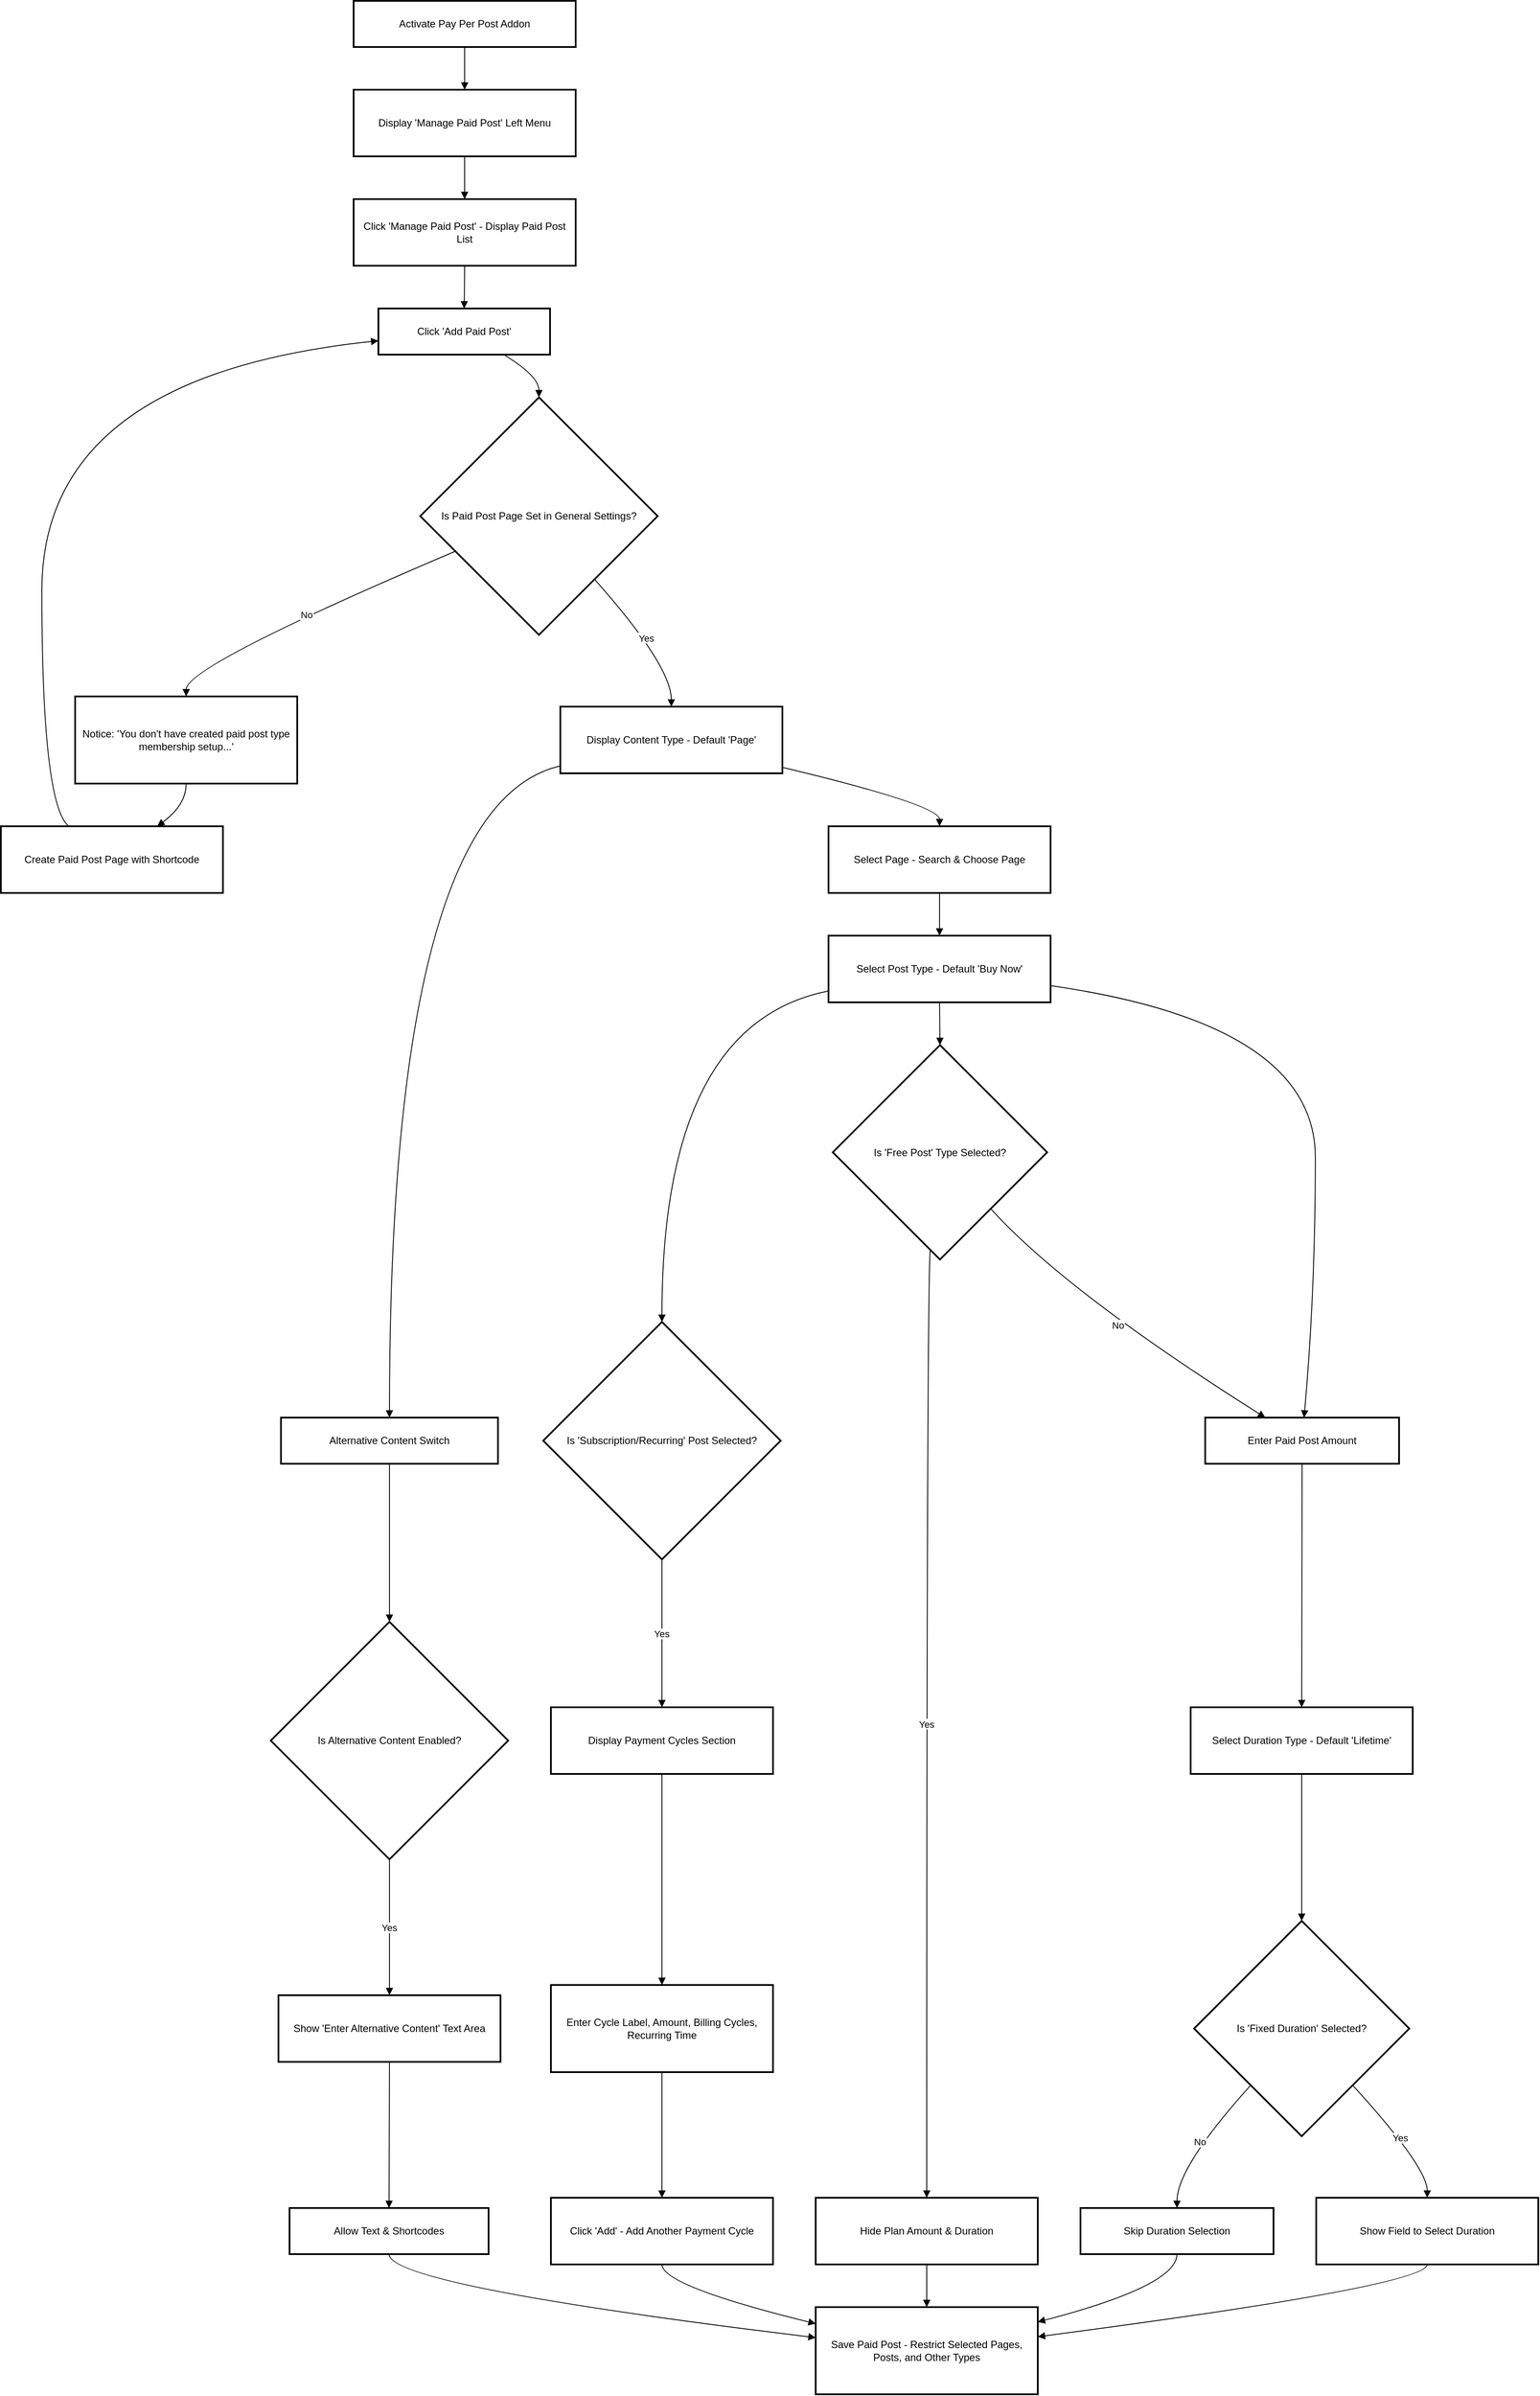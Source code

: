 <mxfile version="26.0.11">
  <diagram name="Page-1" id="3RvWhHDmWNsxrk2VX_Ex">
    <mxGraphModel dx="1050" dy="522" grid="1" gridSize="10" guides="1" tooltips="1" connect="1" arrows="1" fold="1" page="1" pageScale="1" pageWidth="850" pageHeight="1100" math="0" shadow="0">
      <root>
        <mxCell id="0" />
        <mxCell id="1" parent="0" />
        <mxCell id="VEXL8dhw8h9_8BypqZwF-1" value="Activate Pay Per Post Addon" style="whiteSpace=wrap;strokeWidth=2;" vertex="1" parent="1">
          <mxGeometry x="433" y="20" width="260" height="54" as="geometry" />
        </mxCell>
        <mxCell id="VEXL8dhw8h9_8BypqZwF-2" value="Display &#39;Manage Paid Post&#39; Left Menu" style="whiteSpace=wrap;strokeWidth=2;" vertex="1" parent="1">
          <mxGeometry x="433" y="124" width="260" height="78" as="geometry" />
        </mxCell>
        <mxCell id="VEXL8dhw8h9_8BypqZwF-3" value="Click &#39;Manage Paid Post&#39; - Display Paid Post List" style="whiteSpace=wrap;strokeWidth=2;" vertex="1" parent="1">
          <mxGeometry x="433" y="252" width="260" height="78" as="geometry" />
        </mxCell>
        <mxCell id="VEXL8dhw8h9_8BypqZwF-4" value="Click &#39;Add Paid Post&#39;" style="whiteSpace=wrap;strokeWidth=2;" vertex="1" parent="1">
          <mxGeometry x="462" y="380" width="201" height="54" as="geometry" />
        </mxCell>
        <mxCell id="VEXL8dhw8h9_8BypqZwF-5" value="Is Paid Post Page Set in General Settings?" style="rhombus;strokeWidth=2;whiteSpace=wrap;" vertex="1" parent="1">
          <mxGeometry x="511" y="484" width="278" height="278" as="geometry" />
        </mxCell>
        <mxCell id="VEXL8dhw8h9_8BypqZwF-6" value="Notice: &#39;You don&#39;t have created paid post type membership setup...&#39;" style="whiteSpace=wrap;strokeWidth=2;" vertex="1" parent="1">
          <mxGeometry x="107" y="834" width="260" height="102" as="geometry" />
        </mxCell>
        <mxCell id="VEXL8dhw8h9_8BypqZwF-7" value="Create Paid Post Page with Shortcode" style="whiteSpace=wrap;strokeWidth=2;" vertex="1" parent="1">
          <mxGeometry x="20" y="986" width="260" height="78" as="geometry" />
        </mxCell>
        <mxCell id="VEXL8dhw8h9_8BypqZwF-8" value="Display Content Type - Default &#39;Page&#39;" style="whiteSpace=wrap;strokeWidth=2;" vertex="1" parent="1">
          <mxGeometry x="675" y="846" width="260" height="78" as="geometry" />
        </mxCell>
        <mxCell id="VEXL8dhw8h9_8BypqZwF-9" value="Select Page - Search &amp; Choose Page" style="whiteSpace=wrap;strokeWidth=2;" vertex="1" parent="1">
          <mxGeometry x="989" y="986" width="260" height="78" as="geometry" />
        </mxCell>
        <mxCell id="VEXL8dhw8h9_8BypqZwF-10" value="Select Post Type - Default &#39;Buy Now&#39;" style="whiteSpace=wrap;strokeWidth=2;" vertex="1" parent="1">
          <mxGeometry x="989" y="1114" width="260" height="78" as="geometry" />
        </mxCell>
        <mxCell id="VEXL8dhw8h9_8BypqZwF-11" value="Enter Paid Post Amount" style="whiteSpace=wrap;strokeWidth=2;" vertex="1" parent="1">
          <mxGeometry x="1430" y="1678" width="227" height="54" as="geometry" />
        </mxCell>
        <mxCell id="VEXL8dhw8h9_8BypqZwF-12" value="Select Duration Type - Default &#39;Lifetime&#39;" style="whiteSpace=wrap;strokeWidth=2;" vertex="1" parent="1">
          <mxGeometry x="1413" y="2017" width="260" height="78" as="geometry" />
        </mxCell>
        <mxCell id="VEXL8dhw8h9_8BypqZwF-13" value="Is &#39;Fixed Duration&#39; Selected?" style="rhombus;strokeWidth=2;whiteSpace=wrap;" vertex="1" parent="1">
          <mxGeometry x="1417" y="2267" width="252" height="252" as="geometry" />
        </mxCell>
        <mxCell id="VEXL8dhw8h9_8BypqZwF-14" value="Show Field to Select Duration" style="whiteSpace=wrap;strokeWidth=2;" vertex="1" parent="1">
          <mxGeometry x="1560" y="2591" width="260" height="78" as="geometry" />
        </mxCell>
        <mxCell id="VEXL8dhw8h9_8BypqZwF-15" value="Skip Duration Selection" style="whiteSpace=wrap;strokeWidth=2;" vertex="1" parent="1">
          <mxGeometry x="1284" y="2603" width="226" height="54" as="geometry" />
        </mxCell>
        <mxCell id="VEXL8dhw8h9_8BypqZwF-16" value="Is &#39;Free Post&#39; Type Selected?" style="rhombus;strokeWidth=2;whiteSpace=wrap;" vertex="1" parent="1">
          <mxGeometry x="994" y="1242" width="251" height="251" as="geometry" />
        </mxCell>
        <mxCell id="VEXL8dhw8h9_8BypqZwF-17" value="Hide Plan Amount &amp; Duration" style="whiteSpace=wrap;strokeWidth=2;" vertex="1" parent="1">
          <mxGeometry x="974" y="2591" width="260" height="78" as="geometry" />
        </mxCell>
        <mxCell id="VEXL8dhw8h9_8BypqZwF-18" value="Is &#39;Subscription/Recurring&#39; Post Selected?" style="rhombus;strokeWidth=2;whiteSpace=wrap;" vertex="1" parent="1">
          <mxGeometry x="655" y="1566" width="278" height="278" as="geometry" />
        </mxCell>
        <mxCell id="VEXL8dhw8h9_8BypqZwF-19" value="Display Payment Cycles Section" style="whiteSpace=wrap;strokeWidth=2;" vertex="1" parent="1">
          <mxGeometry x="664" y="2017" width="260" height="78" as="geometry" />
        </mxCell>
        <mxCell id="VEXL8dhw8h9_8BypqZwF-20" value="Enter Cycle Label, Amount, Billing Cycles, Recurring Time" style="whiteSpace=wrap;strokeWidth=2;" vertex="1" parent="1">
          <mxGeometry x="664" y="2342" width="260" height="102" as="geometry" />
        </mxCell>
        <mxCell id="VEXL8dhw8h9_8BypqZwF-21" value="Click &#39;Add&#39; - Add Another Payment Cycle" style="whiteSpace=wrap;strokeWidth=2;" vertex="1" parent="1">
          <mxGeometry x="664" y="2591" width="260" height="78" as="geometry" />
        </mxCell>
        <mxCell id="VEXL8dhw8h9_8BypqZwF-22" value="Alternative Content Switch" style="whiteSpace=wrap;strokeWidth=2;" vertex="1" parent="1">
          <mxGeometry x="348" y="1678" width="254" height="54" as="geometry" />
        </mxCell>
        <mxCell id="VEXL8dhw8h9_8BypqZwF-23" value="Is Alternative Content Enabled?" style="rhombus;strokeWidth=2;whiteSpace=wrap;" vertex="1" parent="1">
          <mxGeometry x="336" y="1917" width="278" height="278" as="geometry" />
        </mxCell>
        <mxCell id="VEXL8dhw8h9_8BypqZwF-24" value="Show &#39;Enter Alternative Content&#39; Text Area" style="whiteSpace=wrap;strokeWidth=2;" vertex="1" parent="1">
          <mxGeometry x="345" y="2354" width="260" height="78" as="geometry" />
        </mxCell>
        <mxCell id="VEXL8dhw8h9_8BypqZwF-25" value="Allow Text &amp; Shortcodes" style="whiteSpace=wrap;strokeWidth=2;" vertex="1" parent="1">
          <mxGeometry x="358" y="2603" width="233" height="54" as="geometry" />
        </mxCell>
        <mxCell id="VEXL8dhw8h9_8BypqZwF-26" value="Save Paid Post - Restrict Selected Pages, Posts, and Other Types" style="whiteSpace=wrap;strokeWidth=2;" vertex="1" parent="1">
          <mxGeometry x="974" y="2719" width="260" height="102" as="geometry" />
        </mxCell>
        <mxCell id="VEXL8dhw8h9_8BypqZwF-27" value="" style="curved=1;startArrow=none;endArrow=block;exitX=0.5;exitY=1;entryX=0.5;entryY=0;rounded=0;" edge="1" parent="1" source="VEXL8dhw8h9_8BypqZwF-1" target="VEXL8dhw8h9_8BypqZwF-2">
          <mxGeometry relative="1" as="geometry">
            <Array as="points" />
          </mxGeometry>
        </mxCell>
        <mxCell id="VEXL8dhw8h9_8BypqZwF-28" value="" style="curved=1;startArrow=none;endArrow=block;exitX=0.5;exitY=1;entryX=0.5;entryY=0;rounded=0;" edge="1" parent="1" source="VEXL8dhw8h9_8BypqZwF-2" target="VEXL8dhw8h9_8BypqZwF-3">
          <mxGeometry relative="1" as="geometry">
            <Array as="points" />
          </mxGeometry>
        </mxCell>
        <mxCell id="VEXL8dhw8h9_8BypqZwF-29" value="" style="curved=1;startArrow=none;endArrow=block;exitX=0.5;exitY=1;entryX=0.5;entryY=0;rounded=0;" edge="1" parent="1" source="VEXL8dhw8h9_8BypqZwF-3" target="VEXL8dhw8h9_8BypqZwF-4">
          <mxGeometry relative="1" as="geometry">
            <Array as="points" />
          </mxGeometry>
        </mxCell>
        <mxCell id="VEXL8dhw8h9_8BypqZwF-30" value="" style="curved=1;startArrow=none;endArrow=block;exitX=0.73;exitY=1;entryX=0.5;entryY=0;rounded=0;" edge="1" parent="1" source="VEXL8dhw8h9_8BypqZwF-4" target="VEXL8dhw8h9_8BypqZwF-5">
          <mxGeometry relative="1" as="geometry">
            <Array as="points">
              <mxPoint x="650" y="459" />
            </Array>
          </mxGeometry>
        </mxCell>
        <mxCell id="VEXL8dhw8h9_8BypqZwF-31" value="No" style="curved=1;startArrow=none;endArrow=block;exitX=0;exitY=0.71;entryX=0.5;entryY=0;rounded=0;" edge="1" parent="1" source="VEXL8dhw8h9_8BypqZwF-5" target="VEXL8dhw8h9_8BypqZwF-6">
          <mxGeometry relative="1" as="geometry">
            <Array as="points">
              <mxPoint x="237" y="798" />
            </Array>
          </mxGeometry>
        </mxCell>
        <mxCell id="VEXL8dhw8h9_8BypqZwF-32" value="" style="curved=1;startArrow=none;endArrow=block;exitX=0.5;exitY=1;entryX=0.7;entryY=0.01;rounded=0;" edge="1" parent="1" source="VEXL8dhw8h9_8BypqZwF-6" target="VEXL8dhw8h9_8BypqZwF-7">
          <mxGeometry relative="1" as="geometry">
            <Array as="points">
              <mxPoint x="237" y="961" />
            </Array>
          </mxGeometry>
        </mxCell>
        <mxCell id="VEXL8dhw8h9_8BypqZwF-33" value="" style="curved=1;startArrow=none;endArrow=block;exitX=0.31;exitY=0.01;entryX=0;entryY=0.7;rounded=0;" edge="1" parent="1" source="VEXL8dhw8h9_8BypqZwF-7" target="VEXL8dhw8h9_8BypqZwF-4">
          <mxGeometry relative="1" as="geometry">
            <Array as="points">
              <mxPoint x="68" y="961" />
              <mxPoint x="68" y="459" />
            </Array>
          </mxGeometry>
        </mxCell>
        <mxCell id="VEXL8dhw8h9_8BypqZwF-34" value="Yes" style="curved=1;startArrow=none;endArrow=block;exitX=0.94;exitY=1;entryX=0.5;entryY=0.01;rounded=0;" edge="1" parent="1" source="VEXL8dhw8h9_8BypqZwF-5" target="VEXL8dhw8h9_8BypqZwF-8">
          <mxGeometry relative="1" as="geometry">
            <Array as="points">
              <mxPoint x="805" y="798" />
            </Array>
          </mxGeometry>
        </mxCell>
        <mxCell id="VEXL8dhw8h9_8BypqZwF-35" value="" style="curved=1;startArrow=none;endArrow=block;exitX=1;exitY=0.91;entryX=0.5;entryY=0.01;rounded=0;" edge="1" parent="1" source="VEXL8dhw8h9_8BypqZwF-8" target="VEXL8dhw8h9_8BypqZwF-9">
          <mxGeometry relative="1" as="geometry">
            <Array as="points">
              <mxPoint x="1119" y="961" />
            </Array>
          </mxGeometry>
        </mxCell>
        <mxCell id="VEXL8dhw8h9_8BypqZwF-36" value="" style="curved=1;startArrow=none;endArrow=block;exitX=0.5;exitY=1.01;entryX=0.5;entryY=0.01;rounded=0;" edge="1" parent="1" source="VEXL8dhw8h9_8BypqZwF-9" target="VEXL8dhw8h9_8BypqZwF-10">
          <mxGeometry relative="1" as="geometry">
            <Array as="points" />
          </mxGeometry>
        </mxCell>
        <mxCell id="VEXL8dhw8h9_8BypqZwF-37" value="" style="curved=1;startArrow=none;endArrow=block;exitX=1;exitY=0.75;entryX=0.51;entryY=0;rounded=0;" edge="1" parent="1" source="VEXL8dhw8h9_8BypqZwF-10" target="VEXL8dhw8h9_8BypqZwF-11">
          <mxGeometry relative="1" as="geometry">
            <Array as="points">
              <mxPoint x="1559" y="1217" />
              <mxPoint x="1559" y="1530" />
            </Array>
          </mxGeometry>
        </mxCell>
        <mxCell id="VEXL8dhw8h9_8BypqZwF-38" value="" style="curved=1;startArrow=none;endArrow=block;exitX=0.5;exitY=1;entryX=0.5;entryY=-0.01;rounded=0;" edge="1" parent="1" source="VEXL8dhw8h9_8BypqZwF-11" target="VEXL8dhw8h9_8BypqZwF-12">
          <mxGeometry relative="1" as="geometry">
            <Array as="points" />
          </mxGeometry>
        </mxCell>
        <mxCell id="VEXL8dhw8h9_8BypqZwF-39" value="" style="curved=1;startArrow=none;endArrow=block;exitX=0.5;exitY=0.99;entryX=0.5;entryY=0;rounded=0;" edge="1" parent="1" source="VEXL8dhw8h9_8BypqZwF-12" target="VEXL8dhw8h9_8BypqZwF-13">
          <mxGeometry relative="1" as="geometry">
            <Array as="points" />
          </mxGeometry>
        </mxCell>
        <mxCell id="VEXL8dhw8h9_8BypqZwF-40" value="Yes" style="curved=1;startArrow=none;endArrow=block;exitX=0.95;exitY=1;entryX=0.5;entryY=0.01;rounded=0;" edge="1" parent="1" source="VEXL8dhw8h9_8BypqZwF-13" target="VEXL8dhw8h9_8BypqZwF-14">
          <mxGeometry relative="1" as="geometry">
            <Array as="points">
              <mxPoint x="1690" y="2555" />
            </Array>
          </mxGeometry>
        </mxCell>
        <mxCell id="VEXL8dhw8h9_8BypqZwF-41" value="No" style="curved=1;startArrow=none;endArrow=block;exitX=0.05;exitY=1;entryX=0.5;entryY=0.01;rounded=0;" edge="1" parent="1" source="VEXL8dhw8h9_8BypqZwF-13" target="VEXL8dhw8h9_8BypqZwF-15">
          <mxGeometry relative="1" as="geometry">
            <Array as="points">
              <mxPoint x="1397" y="2555" />
            </Array>
          </mxGeometry>
        </mxCell>
        <mxCell id="VEXL8dhw8h9_8BypqZwF-42" value="" style="curved=1;startArrow=none;endArrow=block;exitX=0.5;exitY=1.01;entryX=0.5;entryY=0;rounded=0;" edge="1" parent="1" source="VEXL8dhw8h9_8BypqZwF-10" target="VEXL8dhw8h9_8BypqZwF-16">
          <mxGeometry relative="1" as="geometry">
            <Array as="points" />
          </mxGeometry>
        </mxCell>
        <mxCell id="VEXL8dhw8h9_8BypqZwF-43" value="Yes" style="curved=1;startArrow=none;endArrow=block;exitX=0.45;exitY=1;entryX=0.5;entryY=0.01;rounded=0;" edge="1" parent="1" source="VEXL8dhw8h9_8BypqZwF-16" target="VEXL8dhw8h9_8BypqZwF-17">
          <mxGeometry relative="1" as="geometry">
            <Array as="points">
              <mxPoint x="1104" y="1530" />
            </Array>
          </mxGeometry>
        </mxCell>
        <mxCell id="VEXL8dhw8h9_8BypqZwF-44" value="No" style="curved=1;startArrow=none;endArrow=block;exitX=0.95;exitY=1;entryX=0.31;entryY=0;rounded=0;" edge="1" parent="1" source="VEXL8dhw8h9_8BypqZwF-16" target="VEXL8dhw8h9_8BypqZwF-11">
          <mxGeometry relative="1" as="geometry">
            <Array as="points">
              <mxPoint x="1266" y="1530" />
            </Array>
          </mxGeometry>
        </mxCell>
        <mxCell id="VEXL8dhw8h9_8BypqZwF-45" value="" style="curved=1;startArrow=none;endArrow=block;exitX=0;exitY=0.83;entryX=0.5;entryY=0;rounded=0;" edge="1" parent="1" source="VEXL8dhw8h9_8BypqZwF-10" target="VEXL8dhw8h9_8BypqZwF-18">
          <mxGeometry relative="1" as="geometry">
            <Array as="points">
              <mxPoint x="794" y="1217" />
            </Array>
          </mxGeometry>
        </mxCell>
        <mxCell id="VEXL8dhw8h9_8BypqZwF-46" value="Yes" style="curved=1;startArrow=none;endArrow=block;exitX=0.5;exitY=1;entryX=0.5;entryY=-0.01;rounded=0;" edge="1" parent="1" source="VEXL8dhw8h9_8BypqZwF-18" target="VEXL8dhw8h9_8BypqZwF-19">
          <mxGeometry relative="1" as="geometry">
            <Array as="points" />
          </mxGeometry>
        </mxCell>
        <mxCell id="VEXL8dhw8h9_8BypqZwF-47" value="" style="curved=1;startArrow=none;endArrow=block;exitX=0.5;exitY=0.99;entryX=0.5;entryY=0;rounded=0;" edge="1" parent="1" source="VEXL8dhw8h9_8BypqZwF-19" target="VEXL8dhw8h9_8BypqZwF-20">
          <mxGeometry relative="1" as="geometry">
            <Array as="points" />
          </mxGeometry>
        </mxCell>
        <mxCell id="VEXL8dhw8h9_8BypqZwF-48" value="" style="curved=1;startArrow=none;endArrow=block;exitX=0.5;exitY=1;entryX=0.5;entryY=0.01;rounded=0;" edge="1" parent="1" source="VEXL8dhw8h9_8BypqZwF-20" target="VEXL8dhw8h9_8BypqZwF-21">
          <mxGeometry relative="1" as="geometry">
            <Array as="points" />
          </mxGeometry>
        </mxCell>
        <mxCell id="VEXL8dhw8h9_8BypqZwF-49" value="" style="curved=1;startArrow=none;endArrow=block;exitX=0;exitY=0.89;entryX=0.5;entryY=0;rounded=0;" edge="1" parent="1" source="VEXL8dhw8h9_8BypqZwF-8" target="VEXL8dhw8h9_8BypqZwF-22">
          <mxGeometry relative="1" as="geometry">
            <Array as="points">
              <mxPoint x="475" y="961" />
            </Array>
          </mxGeometry>
        </mxCell>
        <mxCell id="VEXL8dhw8h9_8BypqZwF-50" value="" style="curved=1;startArrow=none;endArrow=block;exitX=0.5;exitY=1;entryX=0.5;entryY=0;rounded=0;" edge="1" parent="1" source="VEXL8dhw8h9_8BypqZwF-22" target="VEXL8dhw8h9_8BypqZwF-23">
          <mxGeometry relative="1" as="geometry">
            <Array as="points" />
          </mxGeometry>
        </mxCell>
        <mxCell id="VEXL8dhw8h9_8BypqZwF-51" value="Yes" style="curved=1;startArrow=none;endArrow=block;exitX=0.5;exitY=1;entryX=0.5;entryY=0;rounded=0;" edge="1" parent="1" source="VEXL8dhw8h9_8BypqZwF-23" target="VEXL8dhw8h9_8BypqZwF-24">
          <mxGeometry relative="1" as="geometry">
            <Array as="points" />
          </mxGeometry>
        </mxCell>
        <mxCell id="VEXL8dhw8h9_8BypqZwF-52" value="" style="curved=1;startArrow=none;endArrow=block;exitX=0.5;exitY=1;entryX=0.5;entryY=0.01;rounded=0;" edge="1" parent="1" source="VEXL8dhw8h9_8BypqZwF-24" target="VEXL8dhw8h9_8BypqZwF-25">
          <mxGeometry relative="1" as="geometry">
            <Array as="points" />
          </mxGeometry>
        </mxCell>
        <mxCell id="VEXL8dhw8h9_8BypqZwF-53" value="" style="curved=1;startArrow=none;endArrow=block;exitX=0.5;exitY=1.01;entryX=1;entryY=0.34;rounded=0;" edge="1" parent="1" source="VEXL8dhw8h9_8BypqZwF-14" target="VEXL8dhw8h9_8BypqZwF-26">
          <mxGeometry relative="1" as="geometry">
            <Array as="points">
              <mxPoint x="1690" y="2694" />
            </Array>
          </mxGeometry>
        </mxCell>
        <mxCell id="VEXL8dhw8h9_8BypqZwF-54" value="" style="curved=1;startArrow=none;endArrow=block;exitX=0.5;exitY=1.01;entryX=1;entryY=0.17;rounded=0;" edge="1" parent="1" source="VEXL8dhw8h9_8BypqZwF-15" target="VEXL8dhw8h9_8BypqZwF-26">
          <mxGeometry relative="1" as="geometry">
            <Array as="points">
              <mxPoint x="1397" y="2694" />
            </Array>
          </mxGeometry>
        </mxCell>
        <mxCell id="VEXL8dhw8h9_8BypqZwF-55" value="" style="curved=1;startArrow=none;endArrow=block;exitX=0.5;exitY=1.01;entryX=0.5;entryY=0;rounded=0;" edge="1" parent="1" source="VEXL8dhw8h9_8BypqZwF-17" target="VEXL8dhw8h9_8BypqZwF-26">
          <mxGeometry relative="1" as="geometry">
            <Array as="points" />
          </mxGeometry>
        </mxCell>
        <mxCell id="VEXL8dhw8h9_8BypqZwF-56" value="" style="curved=1;startArrow=none;endArrow=block;exitX=0.5;exitY=1.01;entryX=0;entryY=0.19;rounded=0;" edge="1" parent="1" source="VEXL8dhw8h9_8BypqZwF-21" target="VEXL8dhw8h9_8BypqZwF-26">
          <mxGeometry relative="1" as="geometry">
            <Array as="points">
              <mxPoint x="794" y="2694" />
            </Array>
          </mxGeometry>
        </mxCell>
        <mxCell id="VEXL8dhw8h9_8BypqZwF-57" value="" style="curved=1;startArrow=none;endArrow=block;exitX=0.5;exitY=1.01;entryX=0;entryY=0.35;rounded=0;" edge="1" parent="1" source="VEXL8dhw8h9_8BypqZwF-25" target="VEXL8dhw8h9_8BypqZwF-26">
          <mxGeometry relative="1" as="geometry">
            <Array as="points">
              <mxPoint x="475" y="2694" />
            </Array>
          </mxGeometry>
        </mxCell>
      </root>
    </mxGraphModel>
  </diagram>
</mxfile>
